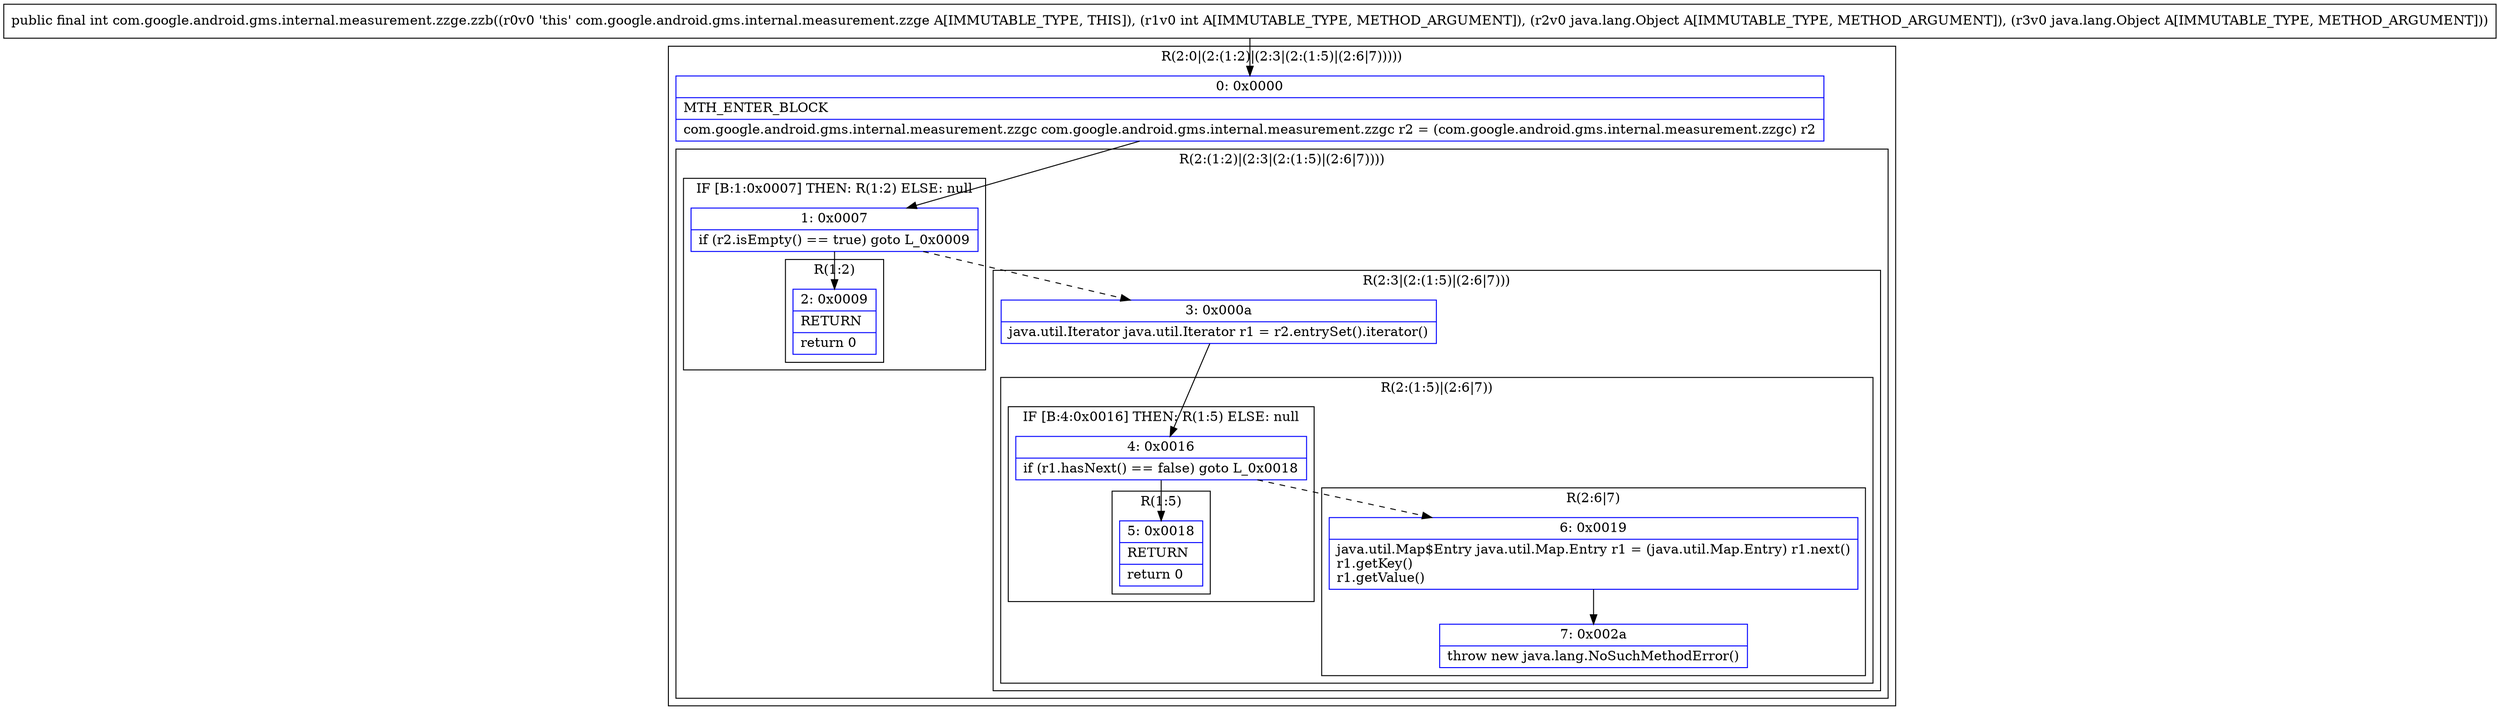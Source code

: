 digraph "CFG forcom.google.android.gms.internal.measurement.zzge.zzb(ILjava\/lang\/Object;Ljava\/lang\/Object;)I" {
subgraph cluster_Region_1812606671 {
label = "R(2:0|(2:(1:2)|(2:3|(2:(1:5)|(2:6|7)))))";
node [shape=record,color=blue];
Node_0 [shape=record,label="{0\:\ 0x0000|MTH_ENTER_BLOCK\l|com.google.android.gms.internal.measurement.zzgc com.google.android.gms.internal.measurement.zzgc r2 = (com.google.android.gms.internal.measurement.zzgc) r2\l}"];
subgraph cluster_Region_416071301 {
label = "R(2:(1:2)|(2:3|(2:(1:5)|(2:6|7))))";
node [shape=record,color=blue];
subgraph cluster_IfRegion_1054002108 {
label = "IF [B:1:0x0007] THEN: R(1:2) ELSE: null";
node [shape=record,color=blue];
Node_1 [shape=record,label="{1\:\ 0x0007|if (r2.isEmpty() == true) goto L_0x0009\l}"];
subgraph cluster_Region_1949320843 {
label = "R(1:2)";
node [shape=record,color=blue];
Node_2 [shape=record,label="{2\:\ 0x0009|RETURN\l|return 0\l}"];
}
}
subgraph cluster_Region_568602353 {
label = "R(2:3|(2:(1:5)|(2:6|7)))";
node [shape=record,color=blue];
Node_3 [shape=record,label="{3\:\ 0x000a|java.util.Iterator java.util.Iterator r1 = r2.entrySet().iterator()\l}"];
subgraph cluster_Region_814143750 {
label = "R(2:(1:5)|(2:6|7))";
node [shape=record,color=blue];
subgraph cluster_IfRegion_1776625232 {
label = "IF [B:4:0x0016] THEN: R(1:5) ELSE: null";
node [shape=record,color=blue];
Node_4 [shape=record,label="{4\:\ 0x0016|if (r1.hasNext() == false) goto L_0x0018\l}"];
subgraph cluster_Region_1101734880 {
label = "R(1:5)";
node [shape=record,color=blue];
Node_5 [shape=record,label="{5\:\ 0x0018|RETURN\l|return 0\l}"];
}
}
subgraph cluster_Region_1420038645 {
label = "R(2:6|7)";
node [shape=record,color=blue];
Node_6 [shape=record,label="{6\:\ 0x0019|java.util.Map$Entry java.util.Map.Entry r1 = (java.util.Map.Entry) r1.next()\lr1.getKey()\lr1.getValue()\l}"];
Node_7 [shape=record,label="{7\:\ 0x002a|throw new java.lang.NoSuchMethodError()\l}"];
}
}
}
}
}
MethodNode[shape=record,label="{public final int com.google.android.gms.internal.measurement.zzge.zzb((r0v0 'this' com.google.android.gms.internal.measurement.zzge A[IMMUTABLE_TYPE, THIS]), (r1v0 int A[IMMUTABLE_TYPE, METHOD_ARGUMENT]), (r2v0 java.lang.Object A[IMMUTABLE_TYPE, METHOD_ARGUMENT]), (r3v0 java.lang.Object A[IMMUTABLE_TYPE, METHOD_ARGUMENT])) }"];
MethodNode -> Node_0;
Node_0 -> Node_1;
Node_1 -> Node_2;
Node_1 -> Node_3[style=dashed];
Node_3 -> Node_4;
Node_4 -> Node_5;
Node_4 -> Node_6[style=dashed];
Node_6 -> Node_7;
}

